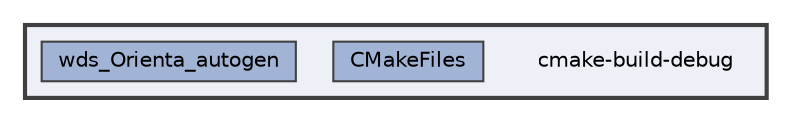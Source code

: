 digraph "cmake-build-debug"
{
 // LATEX_PDF_SIZE
  bgcolor="transparent";
  edge [fontname=Helvetica,fontsize=10,labelfontname=Helvetica,labelfontsize=10];
  node [fontname=Helvetica,fontsize=10,shape=box,height=0.2,width=0.4];
  compound=true
  subgraph clusterdir_95e29a8b8ee7c54052c171a88bb95675 {
    graph [ bgcolor="#edf0f7", pencolor="grey25", label="", fontname=Helvetica,fontsize=10 style="filled,bold", URL="dir_95e29a8b8ee7c54052c171a88bb95675.html",tooltip=""]
    dir_95e29a8b8ee7c54052c171a88bb95675 [shape=plaintext, label="cmake-build-debug"];
  dir_f89abcb304c928c7d889aa5625570de5 [label="CMakeFiles", fillcolor="#a2b4d6", color="grey25", style="filled", URL="dir_f89abcb304c928c7d889aa5625570de5.html",tooltip=""];
  dir_fca4807a6d17e15919c8753e7f124a87 [label="wds_Orienta_autogen", fillcolor="#a2b4d6", color="grey25", style="filled", URL="dir_fca4807a6d17e15919c8753e7f124a87.html",tooltip=""];
  }
}
